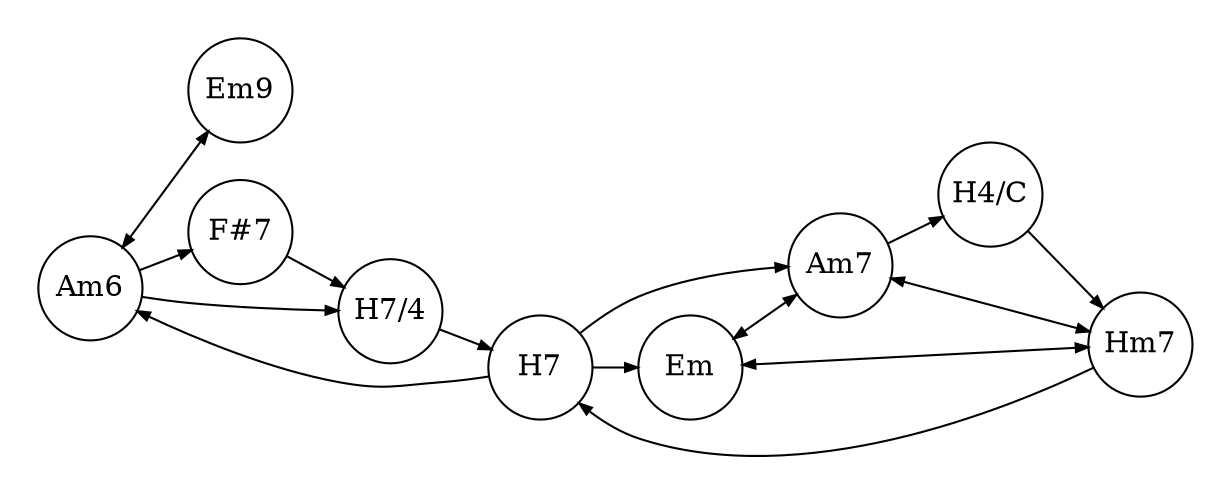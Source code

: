 digraph {
	graph [concentrate=true margin=0.2 nodesep=0.25 rankdir=LR ranksep=0.3]
	node [fixedsize=true height=0.7 shape=circle width=0.7]
	edge [arrowsize=0.6]
		Am6
		Am7
		Em
		Em9
		"F#7"
		"H4/C"
		H7
		"H7/4"
		Hm7
			Am6 -> Em9
			Am6 -> "F#7"
			Am6 -> "H7/4"
			Am7 -> Em
			Am7 -> "H4/C"
			Am7 -> Hm7
			Em -> Am7
			Em -> Hm7
			Em9 -> Am6
			"F#7" -> "H7/4"
			"H4/C" -> Hm7
			H7 -> Am6
			H7 -> Am7
			H7 -> Em
			"H7/4" -> H7
			Hm7 -> Am7
			Hm7 -> Em
			Hm7 -> H7
}